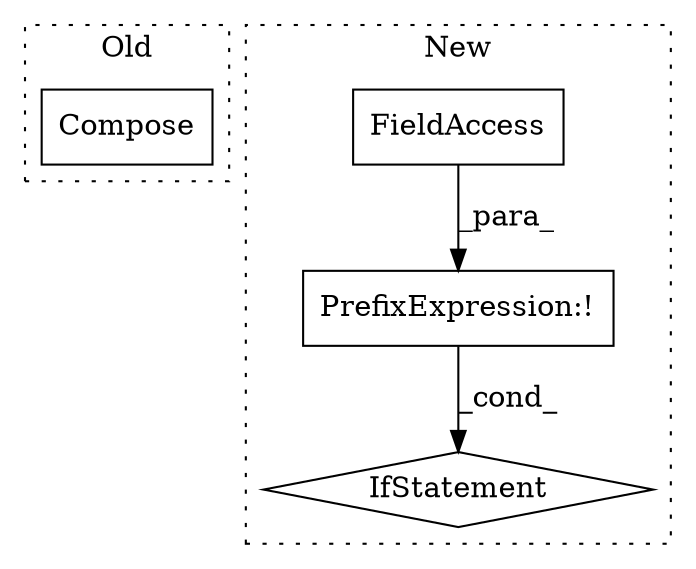 digraph G {
subgraph cluster0 {
1 [label="Compose" a="32" s="1889,2102" l="8,1" shape="box"];
label = "Old";
style="dotted";
}
subgraph cluster1 {
2 [label="IfStatement" a="25" s="2110,2141" l="4,2" shape="diamond"];
3 [label="PrefixExpression:!" a="38" s="2129" l="1" shape="box"];
4 [label="FieldAccess" a="22" s="2130" l="11" shape="box"];
label = "New";
style="dotted";
}
3 -> 2 [label="_cond_"];
4 -> 3 [label="_para_"];
}